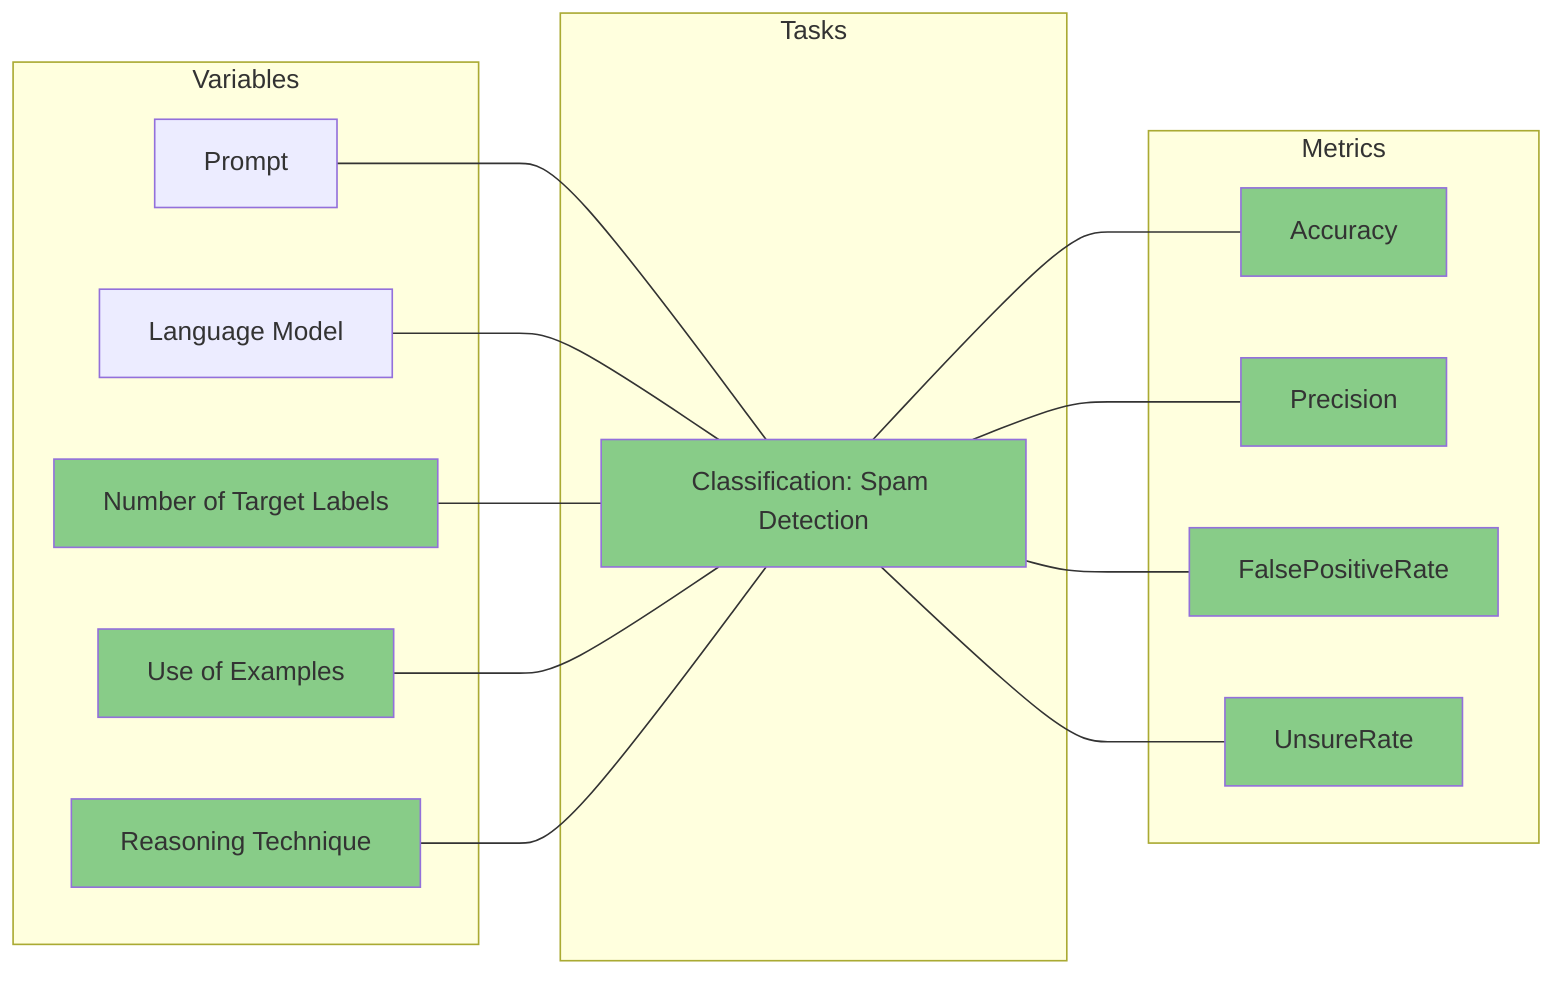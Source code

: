 flowchart LR
    subgraph Metrics
        Accuracy:::selected
        Precision:::selected
        FalsePositiveRate:::selected
        UnsureRate:::selected
    end

    subgraph Tasks
        Classification --- Accuracy & Precision & FalsePositiveRate & UnsureRate
        Classification[Classification: Spam Detection]:::selected
    end

    subgraph Variables
        Prompt & LanguageModel[Language Model] --- Classification
        TargetLabels[Number of Target Labels]:::selected --- Classification
        Examples[Use of Examples]:::selected --- Classification
        ReasoningTechnique[Reasoning Technique]:::selected --- Classification
    end

    classDef selected fill:#8c8
